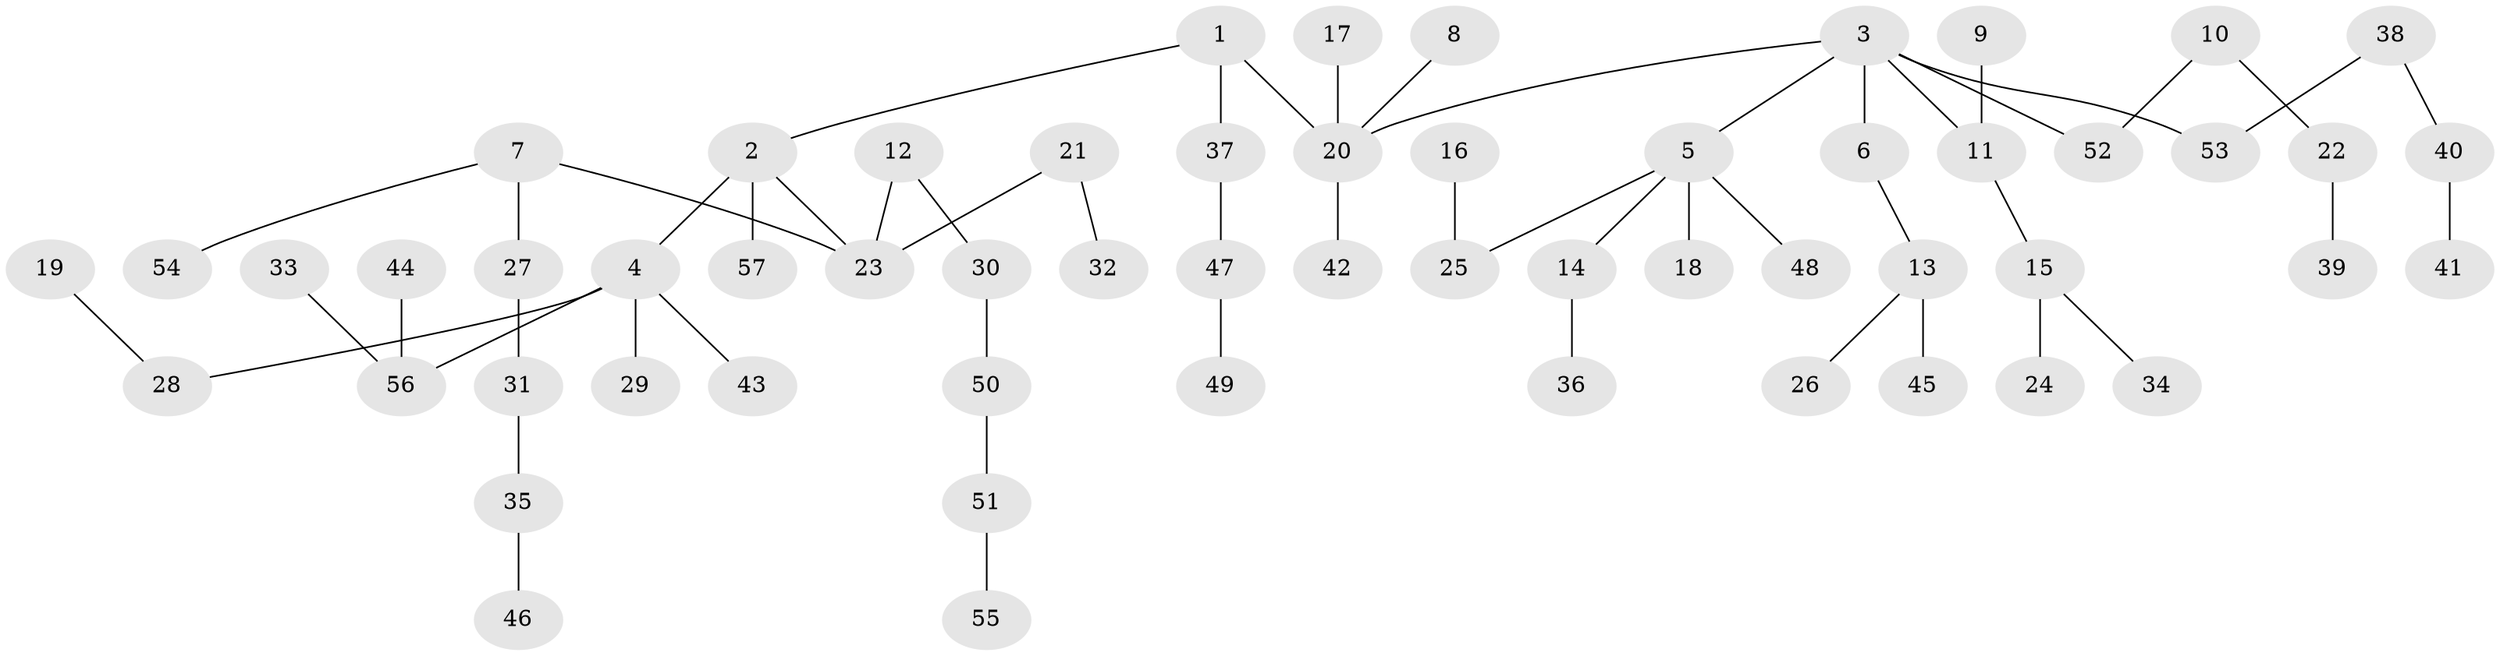 // original degree distribution, {3: 0.1375, 6: 0.0375, 4: 0.0375, 5: 0.025, 1: 0.4625, 2: 0.3}
// Generated by graph-tools (version 1.1) at 2025/37/03/04/25 23:37:22]
// undirected, 57 vertices, 56 edges
graph export_dot {
  node [color=gray90,style=filled];
  1;
  2;
  3;
  4;
  5;
  6;
  7;
  8;
  9;
  10;
  11;
  12;
  13;
  14;
  15;
  16;
  17;
  18;
  19;
  20;
  21;
  22;
  23;
  24;
  25;
  26;
  27;
  28;
  29;
  30;
  31;
  32;
  33;
  34;
  35;
  36;
  37;
  38;
  39;
  40;
  41;
  42;
  43;
  44;
  45;
  46;
  47;
  48;
  49;
  50;
  51;
  52;
  53;
  54;
  55;
  56;
  57;
  1 -- 2 [weight=1.0];
  1 -- 20 [weight=1.0];
  1 -- 37 [weight=1.0];
  2 -- 4 [weight=1.0];
  2 -- 23 [weight=1.0];
  2 -- 57 [weight=1.0];
  3 -- 5 [weight=1.0];
  3 -- 6 [weight=1.0];
  3 -- 11 [weight=1.0];
  3 -- 20 [weight=1.0];
  3 -- 52 [weight=1.0];
  3 -- 53 [weight=1.0];
  4 -- 28 [weight=1.0];
  4 -- 29 [weight=1.0];
  4 -- 43 [weight=1.0];
  4 -- 56 [weight=1.0];
  5 -- 14 [weight=1.0];
  5 -- 18 [weight=1.0];
  5 -- 25 [weight=1.0];
  5 -- 48 [weight=1.0];
  6 -- 13 [weight=1.0];
  7 -- 23 [weight=1.0];
  7 -- 27 [weight=1.0];
  7 -- 54 [weight=1.0];
  8 -- 20 [weight=1.0];
  9 -- 11 [weight=1.0];
  10 -- 22 [weight=1.0];
  10 -- 52 [weight=1.0];
  11 -- 15 [weight=1.0];
  12 -- 23 [weight=1.0];
  12 -- 30 [weight=1.0];
  13 -- 26 [weight=1.0];
  13 -- 45 [weight=1.0];
  14 -- 36 [weight=1.0];
  15 -- 24 [weight=1.0];
  15 -- 34 [weight=1.0];
  16 -- 25 [weight=1.0];
  17 -- 20 [weight=1.0];
  19 -- 28 [weight=1.0];
  20 -- 42 [weight=1.0];
  21 -- 23 [weight=1.0];
  21 -- 32 [weight=1.0];
  22 -- 39 [weight=1.0];
  27 -- 31 [weight=1.0];
  30 -- 50 [weight=1.0];
  31 -- 35 [weight=1.0];
  33 -- 56 [weight=1.0];
  35 -- 46 [weight=1.0];
  37 -- 47 [weight=1.0];
  38 -- 40 [weight=1.0];
  38 -- 53 [weight=1.0];
  40 -- 41 [weight=1.0];
  44 -- 56 [weight=1.0];
  47 -- 49 [weight=1.0];
  50 -- 51 [weight=1.0];
  51 -- 55 [weight=1.0];
}
